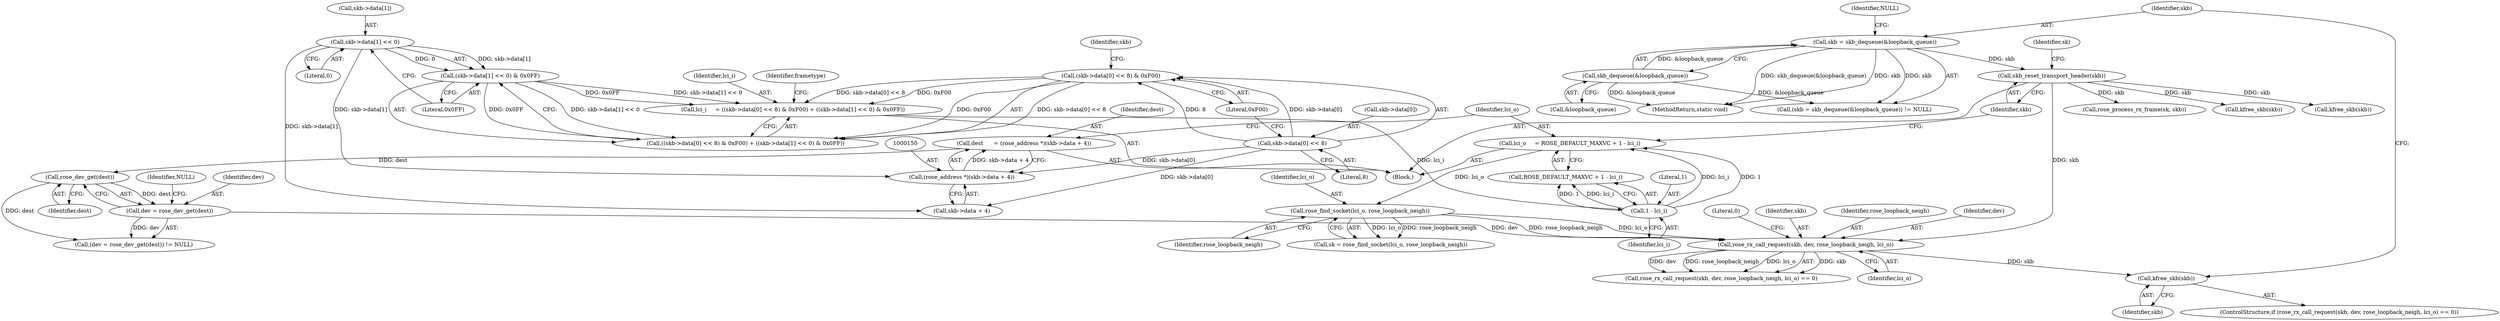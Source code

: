 digraph "0_linux_e0bccd315db0c2f919e7fcf9cb60db21d9986f52_0@API" {
"1000203" [label="(Call,kfree_skb(skb))"];
"1000197" [label="(Call,rose_rx_call_request(skb, dev, rose_loopback_neigh, lci_o))"];
"1000163" [label="(Call,skb_reset_transport_header(skb))"];
"1000112" [label="(Call,skb = skb_dequeue(&loopback_queue))"];
"1000114" [label="(Call,skb_dequeue(&loopback_queue))"];
"1000189" [label="(Call,dev = rose_dev_get(dest))"];
"1000191" [label="(Call,rose_dev_get(dest))"];
"1000147" [label="(Call,dest      = (rose_address *)(skb->data + 4))"];
"1000149" [label="(Call,(rose_address *)(skb->data + 4))"];
"1000132" [label="(Call,skb->data[1] << 0)"];
"1000123" [label="(Call,skb->data[0] << 8)"];
"1000167" [label="(Call,rose_find_socket(lci_o, rose_loopback_neigh))"];
"1000156" [label="(Call,lci_o     = ROSE_DEFAULT_MAXVC + 1 - lci_i)"];
"1000160" [label="(Call,1 - lci_i)"];
"1000119" [label="(Call,lci_i     = ((skb->data[0] << 8) & 0xF00) + ((skb->data[1] << 0) & 0x0FF))"];
"1000122" [label="(Call,(skb->data[0] << 8) & 0xF00)"];
"1000131" [label="(Call,(skb->data[1] << 0) & 0x0FF)"];
"1000204" [label="(Identifier,skb)"];
"1000120" [label="(Identifier,lci_i)"];
"1000124" [label="(Call,skb->data[0])"];
"1000149" [label="(Call,(rose_address *)(skb->data + 4))"];
"1000141" [label="(Identifier,frametype)"];
"1000121" [label="(Call,((skb->data[0] << 8) & 0xF00) + ((skb->data[1] << 0) & 0x0FF))"];
"1000151" [label="(Call,skb->data + 4)"];
"1000201" [label="(Identifier,lci_o)"];
"1000211" [label="(Call,kfree_skb(skb))"];
"1000147" [label="(Call,dest      = (rose_address *)(skb->data + 4))"];
"1000167" [label="(Call,rose_find_socket(lci_o, rose_loopback_neigh))"];
"1000202" [label="(Literal,0)"];
"1000193" [label="(Identifier,NULL)"];
"1000160" [label="(Call,1 - lci_i)"];
"1000162" [label="(Identifier,lci_i)"];
"1000198" [label="(Identifier,skb)"];
"1000213" [label="(MethodReturn,static void)"];
"1000129" [label="(Literal,8)"];
"1000156" [label="(Call,lci_o     = ROSE_DEFAULT_MAXVC + 1 - lci_i)"];
"1000165" [label="(Call,sk = rose_find_socket(lci_o, rose_loopback_neigh))"];
"1000164" [label="(Identifier,skb)"];
"1000197" [label="(Call,rose_rx_call_request(skb, dev, rose_loopback_neigh, lci_o))"];
"1000122" [label="(Call,(skb->data[0] << 8) & 0xF00)"];
"1000189" [label="(Call,dev = rose_dev_get(dest))"];
"1000118" [label="(Block,)"];
"1000175" [label="(Call,rose_process_rx_frame(sk, skb))"];
"1000192" [label="(Identifier,dest)"];
"1000195" [label="(ControlStructure,if (rose_rx_call_request(skb, dev, rose_loopback_neigh, lci_o) == 0))"];
"1000119" [label="(Call,lci_i     = ((skb->data[0] << 8) & 0xF00) + ((skb->data[1] << 0) & 0x0FF))"];
"1000112" [label="(Call,skb = skb_dequeue(&loopback_queue))"];
"1000157" [label="(Identifier,lci_o)"];
"1000139" [label="(Literal,0x0FF)"];
"1000114" [label="(Call,skb_dequeue(&loopback_queue))"];
"1000163" [label="(Call,skb_reset_transport_header(skb))"];
"1000161" [label="(Literal,1)"];
"1000190" [label="(Identifier,dev)"];
"1000115" [label="(Call,&loopback_queue)"];
"1000131" [label="(Call,(skb->data[1] << 0) & 0x0FF)"];
"1000191" [label="(Call,rose_dev_get(dest))"];
"1000132" [label="(Call,skb->data[1] << 0)"];
"1000166" [label="(Identifier,sk)"];
"1000188" [label="(Call,(dev = rose_dev_get(dest)) != NULL)"];
"1000200" [label="(Identifier,rose_loopback_neigh)"];
"1000148" [label="(Identifier,dest)"];
"1000123" [label="(Call,skb->data[0] << 8)"];
"1000133" [label="(Call,skb->data[1])"];
"1000158" [label="(Call,ROSE_DEFAULT_MAXVC + 1 - lci_i)"];
"1000199" [label="(Identifier,dev)"];
"1000138" [label="(Literal,0)"];
"1000113" [label="(Identifier,skb)"];
"1000111" [label="(Call,(skb = skb_dequeue(&loopback_queue)) != NULL)"];
"1000169" [label="(Identifier,rose_loopback_neigh)"];
"1000135" [label="(Identifier,skb)"];
"1000203" [label="(Call,kfree_skb(skb))"];
"1000117" [label="(Identifier,NULL)"];
"1000196" [label="(Call,rose_rx_call_request(skb, dev, rose_loopback_neigh, lci_o) == 0)"];
"1000168" [label="(Identifier,lci_o)"];
"1000207" [label="(Call,kfree_skb(skb))"];
"1000130" [label="(Literal,0xF00)"];
"1000203" -> "1000195"  [label="AST: "];
"1000203" -> "1000204"  [label="CFG: "];
"1000204" -> "1000203"  [label="AST: "];
"1000113" -> "1000203"  [label="CFG: "];
"1000197" -> "1000203"  [label="DDG: skb"];
"1000197" -> "1000196"  [label="AST: "];
"1000197" -> "1000201"  [label="CFG: "];
"1000198" -> "1000197"  [label="AST: "];
"1000199" -> "1000197"  [label="AST: "];
"1000200" -> "1000197"  [label="AST: "];
"1000201" -> "1000197"  [label="AST: "];
"1000202" -> "1000197"  [label="CFG: "];
"1000197" -> "1000196"  [label="DDG: skb"];
"1000197" -> "1000196"  [label="DDG: dev"];
"1000197" -> "1000196"  [label="DDG: rose_loopback_neigh"];
"1000197" -> "1000196"  [label="DDG: lci_o"];
"1000163" -> "1000197"  [label="DDG: skb"];
"1000189" -> "1000197"  [label="DDG: dev"];
"1000167" -> "1000197"  [label="DDG: rose_loopback_neigh"];
"1000167" -> "1000197"  [label="DDG: lci_o"];
"1000163" -> "1000118"  [label="AST: "];
"1000163" -> "1000164"  [label="CFG: "];
"1000164" -> "1000163"  [label="AST: "];
"1000166" -> "1000163"  [label="CFG: "];
"1000112" -> "1000163"  [label="DDG: skb"];
"1000163" -> "1000175"  [label="DDG: skb"];
"1000163" -> "1000207"  [label="DDG: skb"];
"1000163" -> "1000211"  [label="DDG: skb"];
"1000112" -> "1000111"  [label="AST: "];
"1000112" -> "1000114"  [label="CFG: "];
"1000113" -> "1000112"  [label="AST: "];
"1000114" -> "1000112"  [label="AST: "];
"1000117" -> "1000112"  [label="CFG: "];
"1000112" -> "1000213"  [label="DDG: skb_dequeue(&loopback_queue)"];
"1000112" -> "1000213"  [label="DDG: skb"];
"1000112" -> "1000111"  [label="DDG: skb"];
"1000114" -> "1000112"  [label="DDG: &loopback_queue"];
"1000114" -> "1000115"  [label="CFG: "];
"1000115" -> "1000114"  [label="AST: "];
"1000114" -> "1000213"  [label="DDG: &loopback_queue"];
"1000114" -> "1000111"  [label="DDG: &loopback_queue"];
"1000189" -> "1000188"  [label="AST: "];
"1000189" -> "1000191"  [label="CFG: "];
"1000190" -> "1000189"  [label="AST: "];
"1000191" -> "1000189"  [label="AST: "];
"1000193" -> "1000189"  [label="CFG: "];
"1000189" -> "1000188"  [label="DDG: dev"];
"1000191" -> "1000189"  [label="DDG: dest"];
"1000191" -> "1000192"  [label="CFG: "];
"1000192" -> "1000191"  [label="AST: "];
"1000191" -> "1000188"  [label="DDG: dest"];
"1000147" -> "1000191"  [label="DDG: dest"];
"1000147" -> "1000118"  [label="AST: "];
"1000147" -> "1000149"  [label="CFG: "];
"1000148" -> "1000147"  [label="AST: "];
"1000149" -> "1000147"  [label="AST: "];
"1000157" -> "1000147"  [label="CFG: "];
"1000149" -> "1000147"  [label="DDG: skb->data + 4"];
"1000149" -> "1000151"  [label="CFG: "];
"1000150" -> "1000149"  [label="AST: "];
"1000151" -> "1000149"  [label="AST: "];
"1000132" -> "1000149"  [label="DDG: skb->data[1]"];
"1000123" -> "1000149"  [label="DDG: skb->data[0]"];
"1000132" -> "1000131"  [label="AST: "];
"1000132" -> "1000138"  [label="CFG: "];
"1000133" -> "1000132"  [label="AST: "];
"1000138" -> "1000132"  [label="AST: "];
"1000139" -> "1000132"  [label="CFG: "];
"1000132" -> "1000131"  [label="DDG: skb->data[1]"];
"1000132" -> "1000131"  [label="DDG: 0"];
"1000132" -> "1000151"  [label="DDG: skb->data[1]"];
"1000123" -> "1000122"  [label="AST: "];
"1000123" -> "1000129"  [label="CFG: "];
"1000124" -> "1000123"  [label="AST: "];
"1000129" -> "1000123"  [label="AST: "];
"1000130" -> "1000123"  [label="CFG: "];
"1000123" -> "1000122"  [label="DDG: skb->data[0]"];
"1000123" -> "1000122"  [label="DDG: 8"];
"1000123" -> "1000151"  [label="DDG: skb->data[0]"];
"1000167" -> "1000165"  [label="AST: "];
"1000167" -> "1000169"  [label="CFG: "];
"1000168" -> "1000167"  [label="AST: "];
"1000169" -> "1000167"  [label="AST: "];
"1000165" -> "1000167"  [label="CFG: "];
"1000167" -> "1000165"  [label="DDG: lci_o"];
"1000167" -> "1000165"  [label="DDG: rose_loopback_neigh"];
"1000156" -> "1000167"  [label="DDG: lci_o"];
"1000156" -> "1000118"  [label="AST: "];
"1000156" -> "1000158"  [label="CFG: "];
"1000157" -> "1000156"  [label="AST: "];
"1000158" -> "1000156"  [label="AST: "];
"1000164" -> "1000156"  [label="CFG: "];
"1000160" -> "1000156"  [label="DDG: 1"];
"1000160" -> "1000156"  [label="DDG: lci_i"];
"1000160" -> "1000158"  [label="AST: "];
"1000160" -> "1000162"  [label="CFG: "];
"1000161" -> "1000160"  [label="AST: "];
"1000162" -> "1000160"  [label="AST: "];
"1000158" -> "1000160"  [label="CFG: "];
"1000160" -> "1000158"  [label="DDG: 1"];
"1000160" -> "1000158"  [label="DDG: lci_i"];
"1000119" -> "1000160"  [label="DDG: lci_i"];
"1000119" -> "1000118"  [label="AST: "];
"1000119" -> "1000121"  [label="CFG: "];
"1000120" -> "1000119"  [label="AST: "];
"1000121" -> "1000119"  [label="AST: "];
"1000141" -> "1000119"  [label="CFG: "];
"1000122" -> "1000119"  [label="DDG: skb->data[0] << 8"];
"1000122" -> "1000119"  [label="DDG: 0xF00"];
"1000131" -> "1000119"  [label="DDG: skb->data[1] << 0"];
"1000131" -> "1000119"  [label="DDG: 0x0FF"];
"1000122" -> "1000121"  [label="AST: "];
"1000122" -> "1000130"  [label="CFG: "];
"1000130" -> "1000122"  [label="AST: "];
"1000135" -> "1000122"  [label="CFG: "];
"1000122" -> "1000121"  [label="DDG: skb->data[0] << 8"];
"1000122" -> "1000121"  [label="DDG: 0xF00"];
"1000131" -> "1000121"  [label="AST: "];
"1000131" -> "1000139"  [label="CFG: "];
"1000139" -> "1000131"  [label="AST: "];
"1000121" -> "1000131"  [label="CFG: "];
"1000131" -> "1000121"  [label="DDG: skb->data[1] << 0"];
"1000131" -> "1000121"  [label="DDG: 0x0FF"];
}
